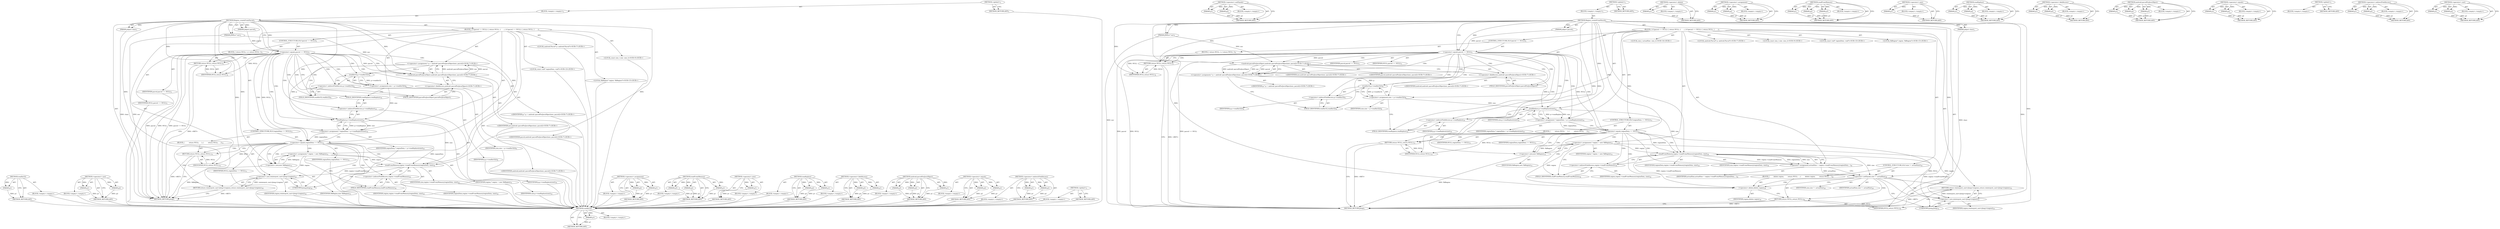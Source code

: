 digraph "&lt;operator&gt;.cast" {
vulnerable_118 [label=<(METHOD,readInt32)>];
vulnerable_119 [label=<(PARAM,p1)>];
vulnerable_120 [label=<(BLOCK,&lt;empty&gt;,&lt;empty&gt;)>];
vulnerable_121 [label=<(METHOD_RETURN,ANY)>];
vulnerable_142 [label=<(METHOD,&lt;operator&gt;.cast)>];
vulnerable_143 [label=<(PARAM,p1)>];
vulnerable_144 [label=<(PARAM,p2)>];
vulnerable_145 [label=<(BLOCK,&lt;empty&gt;,&lt;empty&gt;)>];
vulnerable_146 [label=<(METHOD_RETURN,ANY)>];
vulnerable_6 [label=<(METHOD,&lt;global&gt;)<SUB>1</SUB>>];
vulnerable_7 [label=<(BLOCK,&lt;empty&gt;,&lt;empty&gt;)<SUB>1</SUB>>];
vulnerable_8 [label=<(METHOD,Region_createFromParcel)<SUB>1</SUB>>];
vulnerable_9 [label=<(PARAM,JNIEnv* env)<SUB>1</SUB>>];
vulnerable_10 [label=<(PARAM,jobject clazz)<SUB>1</SUB>>];
vulnerable_11 [label=<(PARAM,jobject parcel)<SUB>1</SUB>>];
vulnerable_12 [label=<(BLOCK,{
 if (parcel == NULL) {
 return NULL;
 }

    ...,{
 if (parcel == NULL) {
 return NULL;
 }

    ...)<SUB>2</SUB>>];
vulnerable_13 [label=<(CONTROL_STRUCTURE,IF,if (parcel == NULL))<SUB>3</SUB>>];
vulnerable_14 [label=<(&lt;operator&gt;.equals,parcel == NULL)<SUB>3</SUB>>];
vulnerable_15 [label=<(IDENTIFIER,parcel,parcel == NULL)<SUB>3</SUB>>];
vulnerable_16 [label=<(IDENTIFIER,NULL,parcel == NULL)<SUB>3</SUB>>];
vulnerable_17 [label=<(BLOCK,{
 return NULL;
 },{
 return NULL;
 })<SUB>3</SUB>>];
vulnerable_18 [label=<(RETURN,return NULL;,return NULL;)<SUB>4</SUB>>];
vulnerable_19 [label=<(IDENTIFIER,NULL,return NULL;)<SUB>4</SUB>>];
vulnerable_20 [label="<(LOCAL,android.Parcel* p: android.Parcel*)<SUB>7</SUB>>"];
vulnerable_21 [label="<(&lt;operator&gt;.assignment,* p = android::parcelForJavaObject(env, parcel))<SUB>7</SUB>>"];
vulnerable_22 [label="<(IDENTIFIER,p,* p = android::parcelForJavaObject(env, parcel))<SUB>7</SUB>>"];
vulnerable_23 [label="<(android.parcelForJavaObject,android::parcelForJavaObject(env, parcel))<SUB>7</SUB>>"];
vulnerable_24 [label="<(&lt;operator&gt;.fieldAccess,android::parcelForJavaObject)<SUB>7</SUB>>"];
vulnerable_25 [label="<(IDENTIFIER,android,android::parcelForJavaObject(env, parcel))<SUB>7</SUB>>"];
vulnerable_26 [label=<(FIELD_IDENTIFIER,parcelForJavaObject,parcelForJavaObject)<SUB>7</SUB>>];
vulnerable_27 [label="<(IDENTIFIER,env,android::parcelForJavaObject(env, parcel))<SUB>7</SUB>>"];
vulnerable_28 [label="<(IDENTIFIER,parcel,android::parcelForJavaObject(env, parcel))<SUB>7</SUB>>"];
vulnerable_29 [label="<(LOCAL,const size_t size: size_t)<SUB>9</SUB>>"];
vulnerable_30 [label=<(&lt;operator&gt;.assignment,size = p-&gt;readInt32())<SUB>9</SUB>>];
vulnerable_31 [label=<(IDENTIFIER,size,size = p-&gt;readInt32())<SUB>9</SUB>>];
vulnerable_32 [label=<(readInt32,p-&gt;readInt32())<SUB>9</SUB>>];
vulnerable_33 [label=<(&lt;operator&gt;.indirectFieldAccess,p-&gt;readInt32)<SUB>9</SUB>>];
vulnerable_34 [label=<(IDENTIFIER,p,p-&gt;readInt32())<SUB>9</SUB>>];
vulnerable_35 [label=<(FIELD_IDENTIFIER,readInt32,readInt32)<SUB>9</SUB>>];
vulnerable_36 [label="<(LOCAL,const void* regionData: void*)<SUB>10</SUB>>"];
vulnerable_37 [label=<(&lt;operator&gt;.assignment,* regionData = p-&gt;readInplace(size))<SUB>10</SUB>>];
vulnerable_38 [label=<(IDENTIFIER,regionData,* regionData = p-&gt;readInplace(size))<SUB>10</SUB>>];
vulnerable_39 [label=<(readInplace,p-&gt;readInplace(size))<SUB>10</SUB>>];
vulnerable_40 [label=<(&lt;operator&gt;.indirectFieldAccess,p-&gt;readInplace)<SUB>10</SUB>>];
vulnerable_41 [label=<(IDENTIFIER,p,p-&gt;readInplace(size))<SUB>10</SUB>>];
vulnerable_42 [label=<(FIELD_IDENTIFIER,readInplace,readInplace)<SUB>10</SUB>>];
vulnerable_43 [label=<(IDENTIFIER,size,p-&gt;readInplace(size))<SUB>10</SUB>>];
vulnerable_44 [label=<(CONTROL_STRUCTURE,IF,if (regionData == NULL))<SUB>11</SUB>>];
vulnerable_45 [label=<(&lt;operator&gt;.equals,regionData == NULL)<SUB>11</SUB>>];
vulnerable_46 [label=<(IDENTIFIER,regionData,regionData == NULL)<SUB>11</SUB>>];
vulnerable_47 [label=<(IDENTIFIER,NULL,regionData == NULL)<SUB>11</SUB>>];
vulnerable_48 [label=<(BLOCK,{

         return NULL;
     },{

         return NULL;
     })<SUB>11</SUB>>];
vulnerable_49 [label=<(RETURN,return NULL;,return NULL;)<SUB>13</SUB>>];
vulnerable_50 [label=<(IDENTIFIER,NULL,return NULL;)<SUB>13</SUB>>];
vulnerable_51 [label="<(LOCAL,SkRegion* region: SkRegion*)<SUB>15</SUB>>"];
vulnerable_52 [label=<(&lt;operator&gt;.assignment,* region = new SkRegion)<SUB>15</SUB>>];
vulnerable_53 [label=<(IDENTIFIER,region,* region = new SkRegion)<SUB>15</SUB>>];
vulnerable_54 [label=<(&lt;operator&gt;.new,new SkRegion)<SUB>15</SUB>>];
vulnerable_55 [label=<(IDENTIFIER,SkRegion,new SkRegion)<SUB>15</SUB>>];
vulnerable_56 [label=<(readFromMemory,region-&gt;readFromMemory(regionData, size))<SUB>16</SUB>>];
vulnerable_57 [label=<(&lt;operator&gt;.indirectFieldAccess,region-&gt;readFromMemory)<SUB>16</SUB>>];
vulnerable_58 [label=<(IDENTIFIER,region,region-&gt;readFromMemory(regionData, size))<SUB>16</SUB>>];
vulnerable_59 [label=<(FIELD_IDENTIFIER,readFromMemory,readFromMemory)<SUB>16</SUB>>];
vulnerable_60 [label=<(IDENTIFIER,regionData,region-&gt;readFromMemory(regionData, size))<SUB>16</SUB>>];
vulnerable_61 [label=<(IDENTIFIER,size,region-&gt;readFromMemory(regionData, size))<SUB>16</SUB>>];
vulnerable_62 [label=<(RETURN,return reinterpret_cast&lt;jlong&gt;(region);,return reinterpret_cast&lt;jlong&gt;(region);)<SUB>18</SUB>>];
vulnerable_63 [label=<(&lt;operator&gt;.cast,reinterpret_cast&lt;jlong&gt;(region))<SUB>18</SUB>>];
vulnerable_64 [label=<(UNKNOWN,jlong,jlong)<SUB>18</SUB>>];
vulnerable_65 [label=<(IDENTIFIER,region,reinterpret_cast&lt;jlong&gt;(region))<SUB>18</SUB>>];
vulnerable_66 [label=<(METHOD_RETURN,jlong)<SUB>1</SUB>>];
vulnerable_68 [label=<(METHOD_RETURN,ANY)<SUB>1</SUB>>];
vulnerable_102 [label=<(METHOD,&lt;operator&gt;.assignment)>];
vulnerable_103 [label=<(PARAM,p1)>];
vulnerable_104 [label=<(PARAM,p2)>];
vulnerable_105 [label=<(BLOCK,&lt;empty&gt;,&lt;empty&gt;)>];
vulnerable_106 [label=<(METHOD_RETURN,ANY)>];
vulnerable_136 [label=<(METHOD,readFromMemory)>];
vulnerable_137 [label=<(PARAM,p1)>];
vulnerable_138 [label=<(PARAM,p2)>];
vulnerable_139 [label=<(PARAM,p3)>];
vulnerable_140 [label=<(BLOCK,&lt;empty&gt;,&lt;empty&gt;)>];
vulnerable_141 [label=<(METHOD_RETURN,ANY)>];
vulnerable_132 [label=<(METHOD,&lt;operator&gt;.new)>];
vulnerable_133 [label=<(PARAM,p1)>];
vulnerable_134 [label=<(BLOCK,&lt;empty&gt;,&lt;empty&gt;)>];
vulnerable_135 [label=<(METHOD_RETURN,ANY)>];
vulnerable_127 [label=<(METHOD,readInplace)>];
vulnerable_128 [label=<(PARAM,p1)>];
vulnerable_129 [label=<(PARAM,p2)>];
vulnerable_130 [label=<(BLOCK,&lt;empty&gt;,&lt;empty&gt;)>];
vulnerable_131 [label=<(METHOD_RETURN,ANY)>];
vulnerable_113 [label=<(METHOD,&lt;operator&gt;.fieldAccess)>];
vulnerable_114 [label=<(PARAM,p1)>];
vulnerable_115 [label=<(PARAM,p2)>];
vulnerable_116 [label=<(BLOCK,&lt;empty&gt;,&lt;empty&gt;)>];
vulnerable_117 [label=<(METHOD_RETURN,ANY)>];
vulnerable_107 [label=<(METHOD,android.parcelForJavaObject)>];
vulnerable_108 [label=<(PARAM,p1)>];
vulnerable_109 [label=<(PARAM,p2)>];
vulnerable_110 [label=<(PARAM,p3)>];
vulnerable_111 [label=<(BLOCK,&lt;empty&gt;,&lt;empty&gt;)>];
vulnerable_112 [label=<(METHOD_RETURN,ANY)>];
vulnerable_97 [label=<(METHOD,&lt;operator&gt;.equals)>];
vulnerable_98 [label=<(PARAM,p1)>];
vulnerable_99 [label=<(PARAM,p2)>];
vulnerable_100 [label=<(BLOCK,&lt;empty&gt;,&lt;empty&gt;)>];
vulnerable_101 [label=<(METHOD_RETURN,ANY)>];
vulnerable_91 [label=<(METHOD,&lt;global&gt;)<SUB>1</SUB>>];
vulnerable_92 [label=<(BLOCK,&lt;empty&gt;,&lt;empty&gt;)>];
vulnerable_93 [label=<(METHOD_RETURN,ANY)>];
vulnerable_122 [label=<(METHOD,&lt;operator&gt;.indirectFieldAccess)>];
vulnerable_123 [label=<(PARAM,p1)>];
vulnerable_124 [label=<(PARAM,p2)>];
vulnerable_125 [label=<(BLOCK,&lt;empty&gt;,&lt;empty&gt;)>];
vulnerable_126 [label=<(METHOD_RETURN,ANY)>];
fixed_130 [label=<(METHOD,readInt32)>];
fixed_131 [label=<(PARAM,p1)>];
fixed_132 [label=<(BLOCK,&lt;empty&gt;,&lt;empty&gt;)>];
fixed_133 [label=<(METHOD_RETURN,ANY)>];
fixed_154 [label=<(METHOD,&lt;operator&gt;.notEquals)>];
fixed_155 [label=<(PARAM,p1)>];
fixed_156 [label=<(PARAM,p2)>];
fixed_157 [label=<(BLOCK,&lt;empty&gt;,&lt;empty&gt;)>];
fixed_158 [label=<(METHOD_RETURN,ANY)>];
fixed_6 [label=<(METHOD,&lt;global&gt;)<SUB>1</SUB>>];
fixed_7 [label=<(BLOCK,&lt;empty&gt;,&lt;empty&gt;)<SUB>1</SUB>>];
fixed_8 [label=<(METHOD,Region_createFromParcel)<SUB>1</SUB>>];
fixed_9 [label=<(PARAM,JNIEnv* env)<SUB>1</SUB>>];
fixed_10 [label=<(PARAM,jobject clazz)<SUB>1</SUB>>];
fixed_11 [label=<(PARAM,jobject parcel)<SUB>1</SUB>>];
fixed_12 [label=<(BLOCK,{
 if (parcel == NULL) {
 return NULL;
 }

    ...,{
 if (parcel == NULL) {
 return NULL;
 }

    ...)<SUB>2</SUB>>];
fixed_13 [label=<(CONTROL_STRUCTURE,IF,if (parcel == NULL))<SUB>3</SUB>>];
fixed_14 [label=<(&lt;operator&gt;.equals,parcel == NULL)<SUB>3</SUB>>];
fixed_15 [label=<(IDENTIFIER,parcel,parcel == NULL)<SUB>3</SUB>>];
fixed_16 [label=<(IDENTIFIER,NULL,parcel == NULL)<SUB>3</SUB>>];
fixed_17 [label=<(BLOCK,{
 return NULL;
 },{
 return NULL;
 })<SUB>3</SUB>>];
fixed_18 [label=<(RETURN,return NULL;,return NULL;)<SUB>4</SUB>>];
fixed_19 [label=<(IDENTIFIER,NULL,return NULL;)<SUB>4</SUB>>];
fixed_20 [label="<(LOCAL,android.Parcel* p: android.Parcel*)<SUB>7</SUB>>"];
fixed_21 [label="<(&lt;operator&gt;.assignment,* p = android::parcelForJavaObject(env, parcel))<SUB>7</SUB>>"];
fixed_22 [label="<(IDENTIFIER,p,* p = android::parcelForJavaObject(env, parcel))<SUB>7</SUB>>"];
fixed_23 [label="<(android.parcelForJavaObject,android::parcelForJavaObject(env, parcel))<SUB>7</SUB>>"];
fixed_24 [label="<(&lt;operator&gt;.fieldAccess,android::parcelForJavaObject)<SUB>7</SUB>>"];
fixed_25 [label="<(IDENTIFIER,android,android::parcelForJavaObject(env, parcel))<SUB>7</SUB>>"];
fixed_26 [label=<(FIELD_IDENTIFIER,parcelForJavaObject,parcelForJavaObject)<SUB>7</SUB>>];
fixed_27 [label="<(IDENTIFIER,env,android::parcelForJavaObject(env, parcel))<SUB>7</SUB>>"];
fixed_28 [label="<(IDENTIFIER,parcel,android::parcelForJavaObject(env, parcel))<SUB>7</SUB>>"];
fixed_29 [label="<(LOCAL,const size_t size: size_t)<SUB>9</SUB>>"];
fixed_30 [label=<(&lt;operator&gt;.assignment,size = p-&gt;readInt32())<SUB>9</SUB>>];
fixed_31 [label=<(IDENTIFIER,size,size = p-&gt;readInt32())<SUB>9</SUB>>];
fixed_32 [label=<(readInt32,p-&gt;readInt32())<SUB>9</SUB>>];
fixed_33 [label=<(&lt;operator&gt;.indirectFieldAccess,p-&gt;readInt32)<SUB>9</SUB>>];
fixed_34 [label=<(IDENTIFIER,p,p-&gt;readInt32())<SUB>9</SUB>>];
fixed_35 [label=<(FIELD_IDENTIFIER,readInt32,readInt32)<SUB>9</SUB>>];
fixed_36 [label="<(LOCAL,const void* regionData: void*)<SUB>10</SUB>>"];
fixed_37 [label=<(&lt;operator&gt;.assignment,* regionData = p-&gt;readInplace(size))<SUB>10</SUB>>];
fixed_38 [label=<(IDENTIFIER,regionData,* regionData = p-&gt;readInplace(size))<SUB>10</SUB>>];
fixed_39 [label=<(readInplace,p-&gt;readInplace(size))<SUB>10</SUB>>];
fixed_40 [label=<(&lt;operator&gt;.indirectFieldAccess,p-&gt;readInplace)<SUB>10</SUB>>];
fixed_41 [label=<(IDENTIFIER,p,p-&gt;readInplace(size))<SUB>10</SUB>>];
fixed_42 [label=<(FIELD_IDENTIFIER,readInplace,readInplace)<SUB>10</SUB>>];
fixed_43 [label=<(IDENTIFIER,size,p-&gt;readInplace(size))<SUB>10</SUB>>];
fixed_44 [label=<(CONTROL_STRUCTURE,IF,if (regionData == NULL))<SUB>11</SUB>>];
fixed_45 [label=<(&lt;operator&gt;.equals,regionData == NULL)<SUB>11</SUB>>];
fixed_46 [label=<(IDENTIFIER,regionData,regionData == NULL)<SUB>11</SUB>>];
fixed_47 [label=<(IDENTIFIER,NULL,regionData == NULL)<SUB>11</SUB>>];
fixed_48 [label=<(BLOCK,{

         return NULL;
     },{

         return NULL;
     })<SUB>11</SUB>>];
fixed_49 [label=<(RETURN,return NULL;,return NULL;)<SUB>13</SUB>>];
fixed_50 [label=<(IDENTIFIER,NULL,return NULL;)<SUB>13</SUB>>];
fixed_51 [label="<(LOCAL,SkRegion* region: SkRegion*)<SUB>15</SUB>>"];
fixed_52 [label=<(&lt;operator&gt;.assignment,* region = new SkRegion)<SUB>15</SUB>>];
fixed_53 [label=<(IDENTIFIER,region,* region = new SkRegion)<SUB>15</SUB>>];
fixed_54 [label=<(&lt;operator&gt;.new,new SkRegion)<SUB>15</SUB>>];
fixed_55 [label=<(IDENTIFIER,SkRegion,new SkRegion)<SUB>15</SUB>>];
fixed_56 [label="<(LOCAL,size_t actualSize: size_t)<SUB>16</SUB>>"];
fixed_57 [label=<(&lt;operator&gt;.assignment,actualSize = region-&gt;readFromMemory(regionData,...)<SUB>16</SUB>>];
fixed_58 [label=<(IDENTIFIER,actualSize,actualSize = region-&gt;readFromMemory(regionData,...)<SUB>16</SUB>>];
fixed_59 [label=<(readFromMemory,region-&gt;readFromMemory(regionData, size))<SUB>16</SUB>>];
fixed_60 [label=<(&lt;operator&gt;.indirectFieldAccess,region-&gt;readFromMemory)<SUB>16</SUB>>];
fixed_61 [label=<(IDENTIFIER,region,region-&gt;readFromMemory(regionData, size))<SUB>16</SUB>>];
fixed_62 [label=<(FIELD_IDENTIFIER,readFromMemory,readFromMemory)<SUB>16</SUB>>];
fixed_63 [label=<(IDENTIFIER,regionData,region-&gt;readFromMemory(regionData, size))<SUB>16</SUB>>];
fixed_64 [label=<(IDENTIFIER,size,region-&gt;readFromMemory(regionData, size))<SUB>16</SUB>>];
fixed_65 [label=<(CONTROL_STRUCTURE,IF,if (size != actualSize))<SUB>18</SUB>>];
fixed_66 [label=<(&lt;operator&gt;.notEquals,size != actualSize)<SUB>18</SUB>>];
fixed_67 [label=<(IDENTIFIER,size,size != actualSize)<SUB>18</SUB>>];
fixed_68 [label=<(IDENTIFIER,actualSize,size != actualSize)<SUB>18</SUB>>];
fixed_69 [label=<(BLOCK,{
        delete region;
        return NULL;
 ...,{
        delete region;
        return NULL;
 ...)<SUB>18</SUB>>];
fixed_70 [label=<(&lt;operator&gt;.delete,delete region)<SUB>19</SUB>>];
fixed_71 [label=<(IDENTIFIER,region,delete region)<SUB>19</SUB>>];
fixed_72 [label=<(RETURN,return NULL;,return NULL;)<SUB>20</SUB>>];
fixed_73 [label=<(IDENTIFIER,NULL,return NULL;)<SUB>20</SUB>>];
fixed_74 [label=<(RETURN,return reinterpret_cast&lt;jlong&gt;(region);,return reinterpret_cast&lt;jlong&gt;(region);)<SUB>23</SUB>>];
fixed_75 [label=<(&lt;operator&gt;.cast,reinterpret_cast&lt;jlong&gt;(region))<SUB>23</SUB>>];
fixed_76 [label=<(UNKNOWN,jlong,jlong)<SUB>23</SUB>>];
fixed_77 [label=<(IDENTIFIER,region,reinterpret_cast&lt;jlong&gt;(region))<SUB>23</SUB>>];
fixed_78 [label=<(METHOD_RETURN,jlong)<SUB>1</SUB>>];
fixed_80 [label=<(METHOD_RETURN,ANY)<SUB>1</SUB>>];
fixed_159 [label=<(METHOD,&lt;operator&gt;.delete)>];
fixed_160 [label=<(PARAM,p1)>];
fixed_161 [label=<(BLOCK,&lt;empty&gt;,&lt;empty&gt;)>];
fixed_162 [label=<(METHOD_RETURN,ANY)>];
fixed_114 [label=<(METHOD,&lt;operator&gt;.assignment)>];
fixed_115 [label=<(PARAM,p1)>];
fixed_116 [label=<(PARAM,p2)>];
fixed_117 [label=<(BLOCK,&lt;empty&gt;,&lt;empty&gt;)>];
fixed_118 [label=<(METHOD_RETURN,ANY)>];
fixed_148 [label=<(METHOD,readFromMemory)>];
fixed_149 [label=<(PARAM,p1)>];
fixed_150 [label=<(PARAM,p2)>];
fixed_151 [label=<(PARAM,p3)>];
fixed_152 [label=<(BLOCK,&lt;empty&gt;,&lt;empty&gt;)>];
fixed_153 [label=<(METHOD_RETURN,ANY)>];
fixed_144 [label=<(METHOD,&lt;operator&gt;.new)>];
fixed_145 [label=<(PARAM,p1)>];
fixed_146 [label=<(BLOCK,&lt;empty&gt;,&lt;empty&gt;)>];
fixed_147 [label=<(METHOD_RETURN,ANY)>];
fixed_139 [label=<(METHOD,readInplace)>];
fixed_140 [label=<(PARAM,p1)>];
fixed_141 [label=<(PARAM,p2)>];
fixed_142 [label=<(BLOCK,&lt;empty&gt;,&lt;empty&gt;)>];
fixed_143 [label=<(METHOD_RETURN,ANY)>];
fixed_125 [label=<(METHOD,&lt;operator&gt;.fieldAccess)>];
fixed_126 [label=<(PARAM,p1)>];
fixed_127 [label=<(PARAM,p2)>];
fixed_128 [label=<(BLOCK,&lt;empty&gt;,&lt;empty&gt;)>];
fixed_129 [label=<(METHOD_RETURN,ANY)>];
fixed_119 [label=<(METHOD,android.parcelForJavaObject)>];
fixed_120 [label=<(PARAM,p1)>];
fixed_121 [label=<(PARAM,p2)>];
fixed_122 [label=<(PARAM,p3)>];
fixed_123 [label=<(BLOCK,&lt;empty&gt;,&lt;empty&gt;)>];
fixed_124 [label=<(METHOD_RETURN,ANY)>];
fixed_109 [label=<(METHOD,&lt;operator&gt;.equals)>];
fixed_110 [label=<(PARAM,p1)>];
fixed_111 [label=<(PARAM,p2)>];
fixed_112 [label=<(BLOCK,&lt;empty&gt;,&lt;empty&gt;)>];
fixed_113 [label=<(METHOD_RETURN,ANY)>];
fixed_103 [label=<(METHOD,&lt;global&gt;)<SUB>1</SUB>>];
fixed_104 [label=<(BLOCK,&lt;empty&gt;,&lt;empty&gt;)>];
fixed_105 [label=<(METHOD_RETURN,ANY)>];
fixed_134 [label=<(METHOD,&lt;operator&gt;.indirectFieldAccess)>];
fixed_135 [label=<(PARAM,p1)>];
fixed_136 [label=<(PARAM,p2)>];
fixed_137 [label=<(BLOCK,&lt;empty&gt;,&lt;empty&gt;)>];
fixed_138 [label=<(METHOD_RETURN,ANY)>];
fixed_163 [label=<(METHOD,&lt;operator&gt;.cast)>];
fixed_164 [label=<(PARAM,p1)>];
fixed_165 [label=<(PARAM,p2)>];
fixed_166 [label=<(BLOCK,&lt;empty&gt;,&lt;empty&gt;)>];
fixed_167 [label=<(METHOD_RETURN,ANY)>];
vulnerable_118 -> vulnerable_119  [key=0, label="AST: "];
vulnerable_118 -> vulnerable_119  [key=1, label="DDG: "];
vulnerable_118 -> vulnerable_120  [key=0, label="AST: "];
vulnerable_118 -> vulnerable_121  [key=0, label="AST: "];
vulnerable_118 -> vulnerable_121  [key=1, label="CFG: "];
vulnerable_119 -> vulnerable_121  [key=0, label="DDG: p1"];
vulnerable_120 -> fixed_130  [key=0];
vulnerable_121 -> fixed_130  [key=0];
vulnerable_142 -> vulnerable_143  [key=0, label="AST: "];
vulnerable_142 -> vulnerable_143  [key=1, label="DDG: "];
vulnerable_142 -> vulnerable_145  [key=0, label="AST: "];
vulnerable_142 -> vulnerable_144  [key=0, label="AST: "];
vulnerable_142 -> vulnerable_144  [key=1, label="DDG: "];
vulnerable_142 -> vulnerable_146  [key=0, label="AST: "];
vulnerable_142 -> vulnerable_146  [key=1, label="CFG: "];
vulnerable_143 -> vulnerable_146  [key=0, label="DDG: p1"];
vulnerable_144 -> vulnerable_146  [key=0, label="DDG: p2"];
vulnerable_145 -> fixed_130  [key=0];
vulnerable_146 -> fixed_130  [key=0];
vulnerable_6 -> vulnerable_7  [key=0, label="AST: "];
vulnerable_6 -> vulnerable_68  [key=0, label="AST: "];
vulnerable_6 -> vulnerable_68  [key=1, label="CFG: "];
vulnerable_7 -> vulnerable_8  [key=0, label="AST: "];
vulnerable_8 -> vulnerable_9  [key=0, label="AST: "];
vulnerable_8 -> vulnerable_9  [key=1, label="DDG: "];
vulnerable_8 -> vulnerable_10  [key=0, label="AST: "];
vulnerable_8 -> vulnerable_10  [key=1, label="DDG: "];
vulnerable_8 -> vulnerable_11  [key=0, label="AST: "];
vulnerable_8 -> vulnerable_11  [key=1, label="DDG: "];
vulnerable_8 -> vulnerable_12  [key=0, label="AST: "];
vulnerable_8 -> vulnerable_66  [key=0, label="AST: "];
vulnerable_8 -> vulnerable_14  [key=0, label="CFG: "];
vulnerable_8 -> vulnerable_14  [key=1, label="DDG: "];
vulnerable_8 -> vulnerable_56  [key=0, label="DDG: "];
vulnerable_8 -> vulnerable_63  [key=0, label="DDG: "];
vulnerable_8 -> vulnerable_23  [key=0, label="DDG: "];
vulnerable_8 -> vulnerable_39  [key=0, label="DDG: "];
vulnerable_8 -> vulnerable_45  [key=0, label="DDG: "];
vulnerable_8 -> vulnerable_54  [key=0, label="DDG: "];
vulnerable_8 -> vulnerable_19  [key=0, label="DDG: "];
vulnerable_8 -> vulnerable_50  [key=0, label="DDG: "];
vulnerable_9 -> vulnerable_66  [key=0, label="DDG: env"];
vulnerable_9 -> vulnerable_23  [key=0, label="DDG: env"];
vulnerable_10 -> vulnerable_66  [key=0, label="DDG: clazz"];
vulnerable_11 -> vulnerable_14  [key=0, label="DDG: parcel"];
vulnerable_12 -> vulnerable_13  [key=0, label="AST: "];
vulnerable_12 -> vulnerable_20  [key=0, label="AST: "];
vulnerable_12 -> vulnerable_21  [key=0, label="AST: "];
vulnerable_12 -> vulnerable_29  [key=0, label="AST: "];
vulnerable_12 -> vulnerable_30  [key=0, label="AST: "];
vulnerable_12 -> vulnerable_36  [key=0, label="AST: "];
vulnerable_12 -> vulnerable_37  [key=0, label="AST: "];
vulnerable_12 -> vulnerable_44  [key=0, label="AST: "];
vulnerable_12 -> vulnerable_51  [key=0, label="AST: "];
vulnerable_12 -> vulnerable_52  [key=0, label="AST: "];
vulnerable_12 -> vulnerable_56  [key=0, label="AST: "];
vulnerable_12 -> vulnerable_62  [key=0, label="AST: "];
vulnerable_13 -> vulnerable_14  [key=0, label="AST: "];
vulnerable_13 -> vulnerable_17  [key=0, label="AST: "];
vulnerable_14 -> vulnerable_15  [key=0, label="AST: "];
vulnerable_14 -> vulnerable_16  [key=0, label="AST: "];
vulnerable_14 -> vulnerable_18  [key=0, label="CFG: "];
vulnerable_14 -> vulnerable_18  [key=1, label="CDG: "];
vulnerable_14 -> vulnerable_26  [key=0, label="CFG: "];
vulnerable_14 -> vulnerable_26  [key=1, label="CDG: "];
vulnerable_14 -> vulnerable_66  [key=0, label="DDG: parcel"];
vulnerable_14 -> vulnerable_66  [key=1, label="DDG: NULL"];
vulnerable_14 -> vulnerable_66  [key=2, label="DDG: parcel == NULL"];
vulnerable_14 -> vulnerable_23  [key=0, label="DDG: parcel"];
vulnerable_14 -> vulnerable_23  [key=1, label="CDG: "];
vulnerable_14 -> vulnerable_45  [key=0, label="DDG: NULL"];
vulnerable_14 -> vulnerable_45  [key=1, label="CDG: "];
vulnerable_14 -> vulnerable_19  [key=0, label="DDG: NULL"];
vulnerable_14 -> vulnerable_24  [key=0, label="CDG: "];
vulnerable_14 -> vulnerable_30  [key=0, label="CDG: "];
vulnerable_14 -> vulnerable_21  [key=0, label="CDG: "];
vulnerable_14 -> vulnerable_32  [key=0, label="CDG: "];
vulnerable_14 -> vulnerable_33  [key=0, label="CDG: "];
vulnerable_14 -> vulnerable_42  [key=0, label="CDG: "];
vulnerable_14 -> vulnerable_37  [key=0, label="CDG: "];
vulnerable_14 -> vulnerable_40  [key=0, label="CDG: "];
vulnerable_14 -> vulnerable_35  [key=0, label="CDG: "];
vulnerable_14 -> vulnerable_39  [key=0, label="CDG: "];
vulnerable_15 -> fixed_130  [key=0];
vulnerable_16 -> fixed_130  [key=0];
vulnerable_17 -> vulnerable_18  [key=0, label="AST: "];
vulnerable_18 -> vulnerable_19  [key=0, label="AST: "];
vulnerable_18 -> vulnerable_66  [key=0, label="CFG: "];
vulnerable_18 -> vulnerable_66  [key=1, label="DDG: &lt;RET&gt;"];
vulnerable_19 -> vulnerable_18  [key=0, label="DDG: NULL"];
vulnerable_20 -> fixed_130  [key=0];
vulnerable_21 -> vulnerable_22  [key=0, label="AST: "];
vulnerable_21 -> vulnerable_23  [key=0, label="AST: "];
vulnerable_21 -> vulnerable_35  [key=0, label="CFG: "];
vulnerable_21 -> vulnerable_32  [key=0, label="DDG: p"];
vulnerable_21 -> vulnerable_39  [key=0, label="DDG: p"];
vulnerable_22 -> fixed_130  [key=0];
vulnerable_23 -> vulnerable_24  [key=0, label="AST: "];
vulnerable_23 -> vulnerable_27  [key=0, label="AST: "];
vulnerable_23 -> vulnerable_28  [key=0, label="AST: "];
vulnerable_23 -> vulnerable_21  [key=0, label="CFG: "];
vulnerable_23 -> vulnerable_21  [key=1, label="DDG: android::parcelForJavaObject"];
vulnerable_23 -> vulnerable_21  [key=2, label="DDG: env"];
vulnerable_23 -> vulnerable_21  [key=3, label="DDG: parcel"];
vulnerable_24 -> vulnerable_25  [key=0, label="AST: "];
vulnerable_24 -> vulnerable_26  [key=0, label="AST: "];
vulnerable_24 -> vulnerable_23  [key=0, label="CFG: "];
vulnerable_25 -> fixed_130  [key=0];
vulnerable_26 -> vulnerable_24  [key=0, label="CFG: "];
vulnerable_27 -> fixed_130  [key=0];
vulnerable_28 -> fixed_130  [key=0];
vulnerable_29 -> fixed_130  [key=0];
vulnerable_30 -> vulnerable_31  [key=0, label="AST: "];
vulnerable_30 -> vulnerable_32  [key=0, label="AST: "];
vulnerable_30 -> vulnerable_42  [key=0, label="CFG: "];
vulnerable_30 -> vulnerable_39  [key=0, label="DDG: size"];
vulnerable_31 -> fixed_130  [key=0];
vulnerable_32 -> vulnerable_33  [key=0, label="AST: "];
vulnerable_32 -> vulnerable_30  [key=0, label="CFG: "];
vulnerable_32 -> vulnerable_30  [key=1, label="DDG: p-&gt;readInt32"];
vulnerable_33 -> vulnerable_34  [key=0, label="AST: "];
vulnerable_33 -> vulnerable_35  [key=0, label="AST: "];
vulnerable_33 -> vulnerable_32  [key=0, label="CFG: "];
vulnerable_34 -> fixed_130  [key=0];
vulnerable_35 -> vulnerable_33  [key=0, label="CFG: "];
vulnerable_36 -> fixed_130  [key=0];
vulnerable_37 -> vulnerable_38  [key=0, label="AST: "];
vulnerable_37 -> vulnerable_39  [key=0, label="AST: "];
vulnerable_37 -> vulnerable_45  [key=0, label="CFG: "];
vulnerable_37 -> vulnerable_45  [key=1, label="DDG: regionData"];
vulnerable_38 -> fixed_130  [key=0];
vulnerable_39 -> vulnerable_40  [key=0, label="AST: "];
vulnerable_39 -> vulnerable_43  [key=0, label="AST: "];
vulnerable_39 -> vulnerable_37  [key=0, label="CFG: "];
vulnerable_39 -> vulnerable_37  [key=1, label="DDG: p-&gt;readInplace"];
vulnerable_39 -> vulnerable_37  [key=2, label="DDG: size"];
vulnerable_39 -> vulnerable_56  [key=0, label="DDG: size"];
vulnerable_40 -> vulnerable_41  [key=0, label="AST: "];
vulnerable_40 -> vulnerable_42  [key=0, label="AST: "];
vulnerable_40 -> vulnerable_39  [key=0, label="CFG: "];
vulnerable_41 -> fixed_130  [key=0];
vulnerable_42 -> vulnerable_40  [key=0, label="CFG: "];
vulnerable_43 -> fixed_130  [key=0];
vulnerable_44 -> vulnerable_45  [key=0, label="AST: "];
vulnerable_44 -> vulnerable_48  [key=0, label="AST: "];
vulnerable_45 -> vulnerable_46  [key=0, label="AST: "];
vulnerable_45 -> vulnerable_47  [key=0, label="AST: "];
vulnerable_45 -> vulnerable_49  [key=0, label="CFG: "];
vulnerable_45 -> vulnerable_49  [key=1, label="CDG: "];
vulnerable_45 -> vulnerable_54  [key=0, label="CFG: "];
vulnerable_45 -> vulnerable_54  [key=1, label="CDG: "];
vulnerable_45 -> vulnerable_56  [key=0, label="DDG: regionData"];
vulnerable_45 -> vulnerable_56  [key=1, label="CDG: "];
vulnerable_45 -> vulnerable_50  [key=0, label="DDG: NULL"];
vulnerable_45 -> vulnerable_64  [key=0, label="CDG: "];
vulnerable_45 -> vulnerable_57  [key=0, label="CDG: "];
vulnerable_45 -> vulnerable_52  [key=0, label="CDG: "];
vulnerable_45 -> vulnerable_63  [key=0, label="CDG: "];
vulnerable_45 -> vulnerable_59  [key=0, label="CDG: "];
vulnerable_45 -> vulnerable_62  [key=0, label="CDG: "];
vulnerable_46 -> fixed_130  [key=0];
vulnerable_47 -> fixed_130  [key=0];
vulnerable_48 -> vulnerable_49  [key=0, label="AST: "];
vulnerable_49 -> vulnerable_50  [key=0, label="AST: "];
vulnerable_49 -> vulnerable_66  [key=0, label="CFG: "];
vulnerable_49 -> vulnerable_66  [key=1, label="DDG: &lt;RET&gt;"];
vulnerable_50 -> vulnerable_49  [key=0, label="DDG: NULL"];
vulnerable_51 -> fixed_130  [key=0];
vulnerable_52 -> vulnerable_53  [key=0, label="AST: "];
vulnerable_52 -> vulnerable_54  [key=0, label="AST: "];
vulnerable_52 -> vulnerable_59  [key=0, label="CFG: "];
vulnerable_52 -> vulnerable_56  [key=0, label="DDG: region"];
vulnerable_52 -> vulnerable_63  [key=0, label="DDG: region"];
vulnerable_53 -> fixed_130  [key=0];
vulnerable_54 -> vulnerable_55  [key=0, label="AST: "];
vulnerable_54 -> vulnerable_52  [key=0, label="CFG: "];
vulnerable_54 -> vulnerable_52  [key=1, label="DDG: SkRegion"];
vulnerable_54 -> vulnerable_66  [key=0, label="DDG: SkRegion"];
vulnerable_55 -> fixed_130  [key=0];
vulnerable_56 -> vulnerable_57  [key=0, label="AST: "];
vulnerable_56 -> vulnerable_60  [key=0, label="AST: "];
vulnerable_56 -> vulnerable_61  [key=0, label="AST: "];
vulnerable_56 -> vulnerable_64  [key=0, label="CFG: "];
vulnerable_56 -> vulnerable_63  [key=0, label="DDG: region-&gt;readFromMemory"];
vulnerable_57 -> vulnerable_58  [key=0, label="AST: "];
vulnerable_57 -> vulnerable_59  [key=0, label="AST: "];
vulnerable_57 -> vulnerable_56  [key=0, label="CFG: "];
vulnerable_58 -> fixed_130  [key=0];
vulnerable_59 -> vulnerable_57  [key=0, label="CFG: "];
vulnerable_60 -> fixed_130  [key=0];
vulnerable_61 -> fixed_130  [key=0];
vulnerable_62 -> vulnerable_63  [key=0, label="AST: "];
vulnerable_62 -> vulnerable_66  [key=0, label="CFG: "];
vulnerable_62 -> vulnerable_66  [key=1, label="DDG: &lt;RET&gt;"];
vulnerable_63 -> vulnerable_64  [key=0, label="AST: "];
vulnerable_63 -> vulnerable_65  [key=0, label="AST: "];
vulnerable_63 -> vulnerable_62  [key=0, label="CFG: "];
vulnerable_63 -> vulnerable_62  [key=1, label="DDG: reinterpret_cast&lt;jlong&gt;(region)"];
vulnerable_64 -> vulnerable_63  [key=0, label="CFG: "];
vulnerable_65 -> fixed_130  [key=0];
vulnerable_66 -> fixed_130  [key=0];
vulnerable_68 -> fixed_130  [key=0];
vulnerable_102 -> vulnerable_103  [key=0, label="AST: "];
vulnerable_102 -> vulnerable_103  [key=1, label="DDG: "];
vulnerable_102 -> vulnerable_105  [key=0, label="AST: "];
vulnerable_102 -> vulnerable_104  [key=0, label="AST: "];
vulnerable_102 -> vulnerable_104  [key=1, label="DDG: "];
vulnerable_102 -> vulnerable_106  [key=0, label="AST: "];
vulnerable_102 -> vulnerable_106  [key=1, label="CFG: "];
vulnerable_103 -> vulnerable_106  [key=0, label="DDG: p1"];
vulnerable_104 -> vulnerable_106  [key=0, label="DDG: p2"];
vulnerable_105 -> fixed_130  [key=0];
vulnerable_106 -> fixed_130  [key=0];
vulnerable_136 -> vulnerable_137  [key=0, label="AST: "];
vulnerable_136 -> vulnerable_137  [key=1, label="DDG: "];
vulnerable_136 -> vulnerable_140  [key=0, label="AST: "];
vulnerable_136 -> vulnerable_138  [key=0, label="AST: "];
vulnerable_136 -> vulnerable_138  [key=1, label="DDG: "];
vulnerable_136 -> vulnerable_141  [key=0, label="AST: "];
vulnerable_136 -> vulnerable_141  [key=1, label="CFG: "];
vulnerable_136 -> vulnerable_139  [key=0, label="AST: "];
vulnerable_136 -> vulnerable_139  [key=1, label="DDG: "];
vulnerable_137 -> vulnerable_141  [key=0, label="DDG: p1"];
vulnerable_138 -> vulnerable_141  [key=0, label="DDG: p2"];
vulnerable_139 -> vulnerable_141  [key=0, label="DDG: p3"];
vulnerable_140 -> fixed_130  [key=0];
vulnerable_141 -> fixed_130  [key=0];
vulnerable_132 -> vulnerable_133  [key=0, label="AST: "];
vulnerable_132 -> vulnerable_133  [key=1, label="DDG: "];
vulnerable_132 -> vulnerable_134  [key=0, label="AST: "];
vulnerable_132 -> vulnerable_135  [key=0, label="AST: "];
vulnerable_132 -> vulnerable_135  [key=1, label="CFG: "];
vulnerable_133 -> vulnerable_135  [key=0, label="DDG: p1"];
vulnerable_134 -> fixed_130  [key=0];
vulnerable_135 -> fixed_130  [key=0];
vulnerable_127 -> vulnerable_128  [key=0, label="AST: "];
vulnerable_127 -> vulnerable_128  [key=1, label="DDG: "];
vulnerable_127 -> vulnerable_130  [key=0, label="AST: "];
vulnerable_127 -> vulnerable_129  [key=0, label="AST: "];
vulnerable_127 -> vulnerable_129  [key=1, label="DDG: "];
vulnerable_127 -> vulnerable_131  [key=0, label="AST: "];
vulnerable_127 -> vulnerable_131  [key=1, label="CFG: "];
vulnerable_128 -> vulnerable_131  [key=0, label="DDG: p1"];
vulnerable_129 -> vulnerable_131  [key=0, label="DDG: p2"];
vulnerable_130 -> fixed_130  [key=0];
vulnerable_131 -> fixed_130  [key=0];
vulnerable_113 -> vulnerable_114  [key=0, label="AST: "];
vulnerable_113 -> vulnerable_114  [key=1, label="DDG: "];
vulnerable_113 -> vulnerable_116  [key=0, label="AST: "];
vulnerable_113 -> vulnerable_115  [key=0, label="AST: "];
vulnerable_113 -> vulnerable_115  [key=1, label="DDG: "];
vulnerable_113 -> vulnerable_117  [key=0, label="AST: "];
vulnerable_113 -> vulnerable_117  [key=1, label="CFG: "];
vulnerable_114 -> vulnerable_117  [key=0, label="DDG: p1"];
vulnerable_115 -> vulnerable_117  [key=0, label="DDG: p2"];
vulnerable_116 -> fixed_130  [key=0];
vulnerable_117 -> fixed_130  [key=0];
vulnerable_107 -> vulnerable_108  [key=0, label="AST: "];
vulnerable_107 -> vulnerable_108  [key=1, label="DDG: "];
vulnerable_107 -> vulnerable_111  [key=0, label="AST: "];
vulnerable_107 -> vulnerable_109  [key=0, label="AST: "];
vulnerable_107 -> vulnerable_109  [key=1, label="DDG: "];
vulnerable_107 -> vulnerable_112  [key=0, label="AST: "];
vulnerable_107 -> vulnerable_112  [key=1, label="CFG: "];
vulnerable_107 -> vulnerable_110  [key=0, label="AST: "];
vulnerable_107 -> vulnerable_110  [key=1, label="DDG: "];
vulnerable_108 -> vulnerable_112  [key=0, label="DDG: p1"];
vulnerable_109 -> vulnerable_112  [key=0, label="DDG: p2"];
vulnerable_110 -> vulnerable_112  [key=0, label="DDG: p3"];
vulnerable_111 -> fixed_130  [key=0];
vulnerable_112 -> fixed_130  [key=0];
vulnerable_97 -> vulnerable_98  [key=0, label="AST: "];
vulnerable_97 -> vulnerable_98  [key=1, label="DDG: "];
vulnerable_97 -> vulnerable_100  [key=0, label="AST: "];
vulnerable_97 -> vulnerable_99  [key=0, label="AST: "];
vulnerable_97 -> vulnerable_99  [key=1, label="DDG: "];
vulnerable_97 -> vulnerable_101  [key=0, label="AST: "];
vulnerable_97 -> vulnerable_101  [key=1, label="CFG: "];
vulnerable_98 -> vulnerable_101  [key=0, label="DDG: p1"];
vulnerable_99 -> vulnerable_101  [key=0, label="DDG: p2"];
vulnerable_100 -> fixed_130  [key=0];
vulnerable_101 -> fixed_130  [key=0];
vulnerable_91 -> vulnerable_92  [key=0, label="AST: "];
vulnerable_91 -> vulnerable_93  [key=0, label="AST: "];
vulnerable_91 -> vulnerable_93  [key=1, label="CFG: "];
vulnerable_92 -> fixed_130  [key=0];
vulnerable_93 -> fixed_130  [key=0];
vulnerable_122 -> vulnerable_123  [key=0, label="AST: "];
vulnerable_122 -> vulnerable_123  [key=1, label="DDG: "];
vulnerable_122 -> vulnerable_125  [key=0, label="AST: "];
vulnerable_122 -> vulnerable_124  [key=0, label="AST: "];
vulnerable_122 -> vulnerable_124  [key=1, label="DDG: "];
vulnerable_122 -> vulnerable_126  [key=0, label="AST: "];
vulnerable_122 -> vulnerable_126  [key=1, label="CFG: "];
vulnerable_123 -> vulnerable_126  [key=0, label="DDG: p1"];
vulnerable_124 -> vulnerable_126  [key=0, label="DDG: p2"];
vulnerable_125 -> fixed_130  [key=0];
vulnerable_126 -> fixed_130  [key=0];
fixed_130 -> fixed_131  [key=0, label="AST: "];
fixed_130 -> fixed_131  [key=1, label="DDG: "];
fixed_130 -> fixed_132  [key=0, label="AST: "];
fixed_130 -> fixed_133  [key=0, label="AST: "];
fixed_130 -> fixed_133  [key=1, label="CFG: "];
fixed_131 -> fixed_133  [key=0, label="DDG: p1"];
fixed_154 -> fixed_155  [key=0, label="AST: "];
fixed_154 -> fixed_155  [key=1, label="DDG: "];
fixed_154 -> fixed_157  [key=0, label="AST: "];
fixed_154 -> fixed_156  [key=0, label="AST: "];
fixed_154 -> fixed_156  [key=1, label="DDG: "];
fixed_154 -> fixed_158  [key=0, label="AST: "];
fixed_154 -> fixed_158  [key=1, label="CFG: "];
fixed_155 -> fixed_158  [key=0, label="DDG: p1"];
fixed_156 -> fixed_158  [key=0, label="DDG: p2"];
fixed_6 -> fixed_7  [key=0, label="AST: "];
fixed_6 -> fixed_80  [key=0, label="AST: "];
fixed_6 -> fixed_80  [key=1, label="CFG: "];
fixed_7 -> fixed_8  [key=0, label="AST: "];
fixed_8 -> fixed_9  [key=0, label="AST: "];
fixed_8 -> fixed_9  [key=1, label="DDG: "];
fixed_8 -> fixed_10  [key=0, label="AST: "];
fixed_8 -> fixed_10  [key=1, label="DDG: "];
fixed_8 -> fixed_11  [key=0, label="AST: "];
fixed_8 -> fixed_11  [key=1, label="DDG: "];
fixed_8 -> fixed_12  [key=0, label="AST: "];
fixed_8 -> fixed_78  [key=0, label="AST: "];
fixed_8 -> fixed_14  [key=0, label="CFG: "];
fixed_8 -> fixed_14  [key=1, label="DDG: "];
fixed_8 -> fixed_75  [key=0, label="DDG: "];
fixed_8 -> fixed_23  [key=0, label="DDG: "];
fixed_8 -> fixed_39  [key=0, label="DDG: "];
fixed_8 -> fixed_45  [key=0, label="DDG: "];
fixed_8 -> fixed_54  [key=0, label="DDG: "];
fixed_8 -> fixed_59  [key=0, label="DDG: "];
fixed_8 -> fixed_66  [key=0, label="DDG: "];
fixed_8 -> fixed_19  [key=0, label="DDG: "];
fixed_8 -> fixed_50  [key=0, label="DDG: "];
fixed_8 -> fixed_70  [key=0, label="DDG: "];
fixed_8 -> fixed_73  [key=0, label="DDG: "];
fixed_9 -> fixed_78  [key=0, label="DDG: env"];
fixed_9 -> fixed_23  [key=0, label="DDG: env"];
fixed_10 -> fixed_78  [key=0, label="DDG: clazz"];
fixed_11 -> fixed_14  [key=0, label="DDG: parcel"];
fixed_12 -> fixed_13  [key=0, label="AST: "];
fixed_12 -> fixed_20  [key=0, label="AST: "];
fixed_12 -> fixed_21  [key=0, label="AST: "];
fixed_12 -> fixed_29  [key=0, label="AST: "];
fixed_12 -> fixed_30  [key=0, label="AST: "];
fixed_12 -> fixed_36  [key=0, label="AST: "];
fixed_12 -> fixed_37  [key=0, label="AST: "];
fixed_12 -> fixed_44  [key=0, label="AST: "];
fixed_12 -> fixed_51  [key=0, label="AST: "];
fixed_12 -> fixed_52  [key=0, label="AST: "];
fixed_12 -> fixed_56  [key=0, label="AST: "];
fixed_12 -> fixed_57  [key=0, label="AST: "];
fixed_12 -> fixed_65  [key=0, label="AST: "];
fixed_12 -> fixed_74  [key=0, label="AST: "];
fixed_13 -> fixed_14  [key=0, label="AST: "];
fixed_13 -> fixed_17  [key=0, label="AST: "];
fixed_14 -> fixed_15  [key=0, label="AST: "];
fixed_14 -> fixed_16  [key=0, label="AST: "];
fixed_14 -> fixed_18  [key=0, label="CFG: "];
fixed_14 -> fixed_18  [key=1, label="CDG: "];
fixed_14 -> fixed_26  [key=0, label="CFG: "];
fixed_14 -> fixed_26  [key=1, label="CDG: "];
fixed_14 -> fixed_78  [key=0, label="DDG: parcel"];
fixed_14 -> fixed_78  [key=1, label="DDG: NULL"];
fixed_14 -> fixed_78  [key=2, label="DDG: parcel == NULL"];
fixed_14 -> fixed_23  [key=0, label="DDG: parcel"];
fixed_14 -> fixed_23  [key=1, label="CDG: "];
fixed_14 -> fixed_45  [key=0, label="DDG: NULL"];
fixed_14 -> fixed_45  [key=1, label="CDG: "];
fixed_14 -> fixed_19  [key=0, label="DDG: NULL"];
fixed_14 -> fixed_30  [key=0, label="CDG: "];
fixed_14 -> fixed_21  [key=0, label="CDG: "];
fixed_14 -> fixed_32  [key=0, label="CDG: "];
fixed_14 -> fixed_42  [key=0, label="CDG: "];
fixed_14 -> fixed_37  [key=0, label="CDG: "];
fixed_14 -> fixed_40  [key=0, label="CDG: "];
fixed_14 -> fixed_35  [key=0, label="CDG: "];
fixed_14 -> fixed_24  [key=0, label="CDG: "];
fixed_14 -> fixed_33  [key=0, label="CDG: "];
fixed_14 -> fixed_39  [key=0, label="CDG: "];
fixed_17 -> fixed_18  [key=0, label="AST: "];
fixed_18 -> fixed_19  [key=0, label="AST: "];
fixed_18 -> fixed_78  [key=0, label="CFG: "];
fixed_18 -> fixed_78  [key=1, label="DDG: &lt;RET&gt;"];
fixed_19 -> fixed_18  [key=0, label="DDG: NULL"];
fixed_21 -> fixed_22  [key=0, label="AST: "];
fixed_21 -> fixed_23  [key=0, label="AST: "];
fixed_21 -> fixed_35  [key=0, label="CFG: "];
fixed_21 -> fixed_32  [key=0, label="DDG: p"];
fixed_21 -> fixed_39  [key=0, label="DDG: p"];
fixed_23 -> fixed_24  [key=0, label="AST: "];
fixed_23 -> fixed_27  [key=0, label="AST: "];
fixed_23 -> fixed_28  [key=0, label="AST: "];
fixed_23 -> fixed_21  [key=0, label="CFG: "];
fixed_23 -> fixed_21  [key=1, label="DDG: android::parcelForJavaObject"];
fixed_23 -> fixed_21  [key=2, label="DDG: env"];
fixed_23 -> fixed_21  [key=3, label="DDG: parcel"];
fixed_24 -> fixed_25  [key=0, label="AST: "];
fixed_24 -> fixed_26  [key=0, label="AST: "];
fixed_24 -> fixed_23  [key=0, label="CFG: "];
fixed_26 -> fixed_24  [key=0, label="CFG: "];
fixed_30 -> fixed_31  [key=0, label="AST: "];
fixed_30 -> fixed_32  [key=0, label="AST: "];
fixed_30 -> fixed_42  [key=0, label="CFG: "];
fixed_30 -> fixed_39  [key=0, label="DDG: size"];
fixed_32 -> fixed_33  [key=0, label="AST: "];
fixed_32 -> fixed_30  [key=0, label="CFG: "];
fixed_32 -> fixed_30  [key=1, label="DDG: p-&gt;readInt32"];
fixed_33 -> fixed_34  [key=0, label="AST: "];
fixed_33 -> fixed_35  [key=0, label="AST: "];
fixed_33 -> fixed_32  [key=0, label="CFG: "];
fixed_35 -> fixed_33  [key=0, label="CFG: "];
fixed_37 -> fixed_38  [key=0, label="AST: "];
fixed_37 -> fixed_39  [key=0, label="AST: "];
fixed_37 -> fixed_45  [key=0, label="CFG: "];
fixed_37 -> fixed_45  [key=1, label="DDG: regionData"];
fixed_39 -> fixed_40  [key=0, label="AST: "];
fixed_39 -> fixed_43  [key=0, label="AST: "];
fixed_39 -> fixed_37  [key=0, label="CFG: "];
fixed_39 -> fixed_37  [key=1, label="DDG: p-&gt;readInplace"];
fixed_39 -> fixed_37  [key=2, label="DDG: size"];
fixed_39 -> fixed_59  [key=0, label="DDG: size"];
fixed_40 -> fixed_41  [key=0, label="AST: "];
fixed_40 -> fixed_42  [key=0, label="AST: "];
fixed_40 -> fixed_39  [key=0, label="CFG: "];
fixed_42 -> fixed_40  [key=0, label="CFG: "];
fixed_44 -> fixed_45  [key=0, label="AST: "];
fixed_44 -> fixed_48  [key=0, label="AST: "];
fixed_45 -> fixed_46  [key=0, label="AST: "];
fixed_45 -> fixed_47  [key=0, label="AST: "];
fixed_45 -> fixed_49  [key=0, label="CFG: "];
fixed_45 -> fixed_49  [key=1, label="CDG: "];
fixed_45 -> fixed_54  [key=0, label="CFG: "];
fixed_45 -> fixed_54  [key=1, label="CDG: "];
fixed_45 -> fixed_59  [key=0, label="DDG: regionData"];
fixed_45 -> fixed_59  [key=1, label="CDG: "];
fixed_45 -> fixed_50  [key=0, label="DDG: NULL"];
fixed_45 -> fixed_73  [key=0, label="DDG: NULL"];
fixed_45 -> fixed_60  [key=0, label="CDG: "];
fixed_45 -> fixed_57  [key=0, label="CDG: "];
fixed_45 -> fixed_66  [key=0, label="CDG: "];
fixed_45 -> fixed_52  [key=0, label="CDG: "];
fixed_45 -> fixed_62  [key=0, label="CDG: "];
fixed_48 -> fixed_49  [key=0, label="AST: "];
fixed_49 -> fixed_50  [key=0, label="AST: "];
fixed_49 -> fixed_78  [key=0, label="CFG: "];
fixed_49 -> fixed_78  [key=1, label="DDG: &lt;RET&gt;"];
fixed_50 -> fixed_49  [key=0, label="DDG: NULL"];
fixed_52 -> fixed_53  [key=0, label="AST: "];
fixed_52 -> fixed_54  [key=0, label="AST: "];
fixed_52 -> fixed_62  [key=0, label="CFG: "];
fixed_52 -> fixed_75  [key=0, label="DDG: region"];
fixed_52 -> fixed_59  [key=0, label="DDG: region"];
fixed_52 -> fixed_70  [key=0, label="DDG: region"];
fixed_54 -> fixed_55  [key=0, label="AST: "];
fixed_54 -> fixed_52  [key=0, label="CFG: "];
fixed_54 -> fixed_52  [key=1, label="DDG: SkRegion"];
fixed_54 -> fixed_78  [key=0, label="DDG: SkRegion"];
fixed_57 -> fixed_58  [key=0, label="AST: "];
fixed_57 -> fixed_59  [key=0, label="AST: "];
fixed_57 -> fixed_66  [key=0, label="CFG: "];
fixed_57 -> fixed_66  [key=1, label="DDG: actualSize"];
fixed_59 -> fixed_60  [key=0, label="AST: "];
fixed_59 -> fixed_63  [key=0, label="AST: "];
fixed_59 -> fixed_64  [key=0, label="AST: "];
fixed_59 -> fixed_57  [key=0, label="CFG: "];
fixed_59 -> fixed_57  [key=1, label="DDG: region-&gt;readFromMemory"];
fixed_59 -> fixed_57  [key=2, label="DDG: regionData"];
fixed_59 -> fixed_57  [key=3, label="DDG: size"];
fixed_59 -> fixed_75  [key=0, label="DDG: region-&gt;readFromMemory"];
fixed_59 -> fixed_66  [key=0, label="DDG: size"];
fixed_59 -> fixed_70  [key=0, label="DDG: region-&gt;readFromMemory"];
fixed_60 -> fixed_61  [key=0, label="AST: "];
fixed_60 -> fixed_62  [key=0, label="AST: "];
fixed_60 -> fixed_59  [key=0, label="CFG: "];
fixed_62 -> fixed_60  [key=0, label="CFG: "];
fixed_65 -> fixed_66  [key=0, label="AST: "];
fixed_65 -> fixed_69  [key=0, label="AST: "];
fixed_66 -> fixed_67  [key=0, label="AST: "];
fixed_66 -> fixed_68  [key=0, label="AST: "];
fixed_66 -> fixed_76  [key=0, label="CFG: "];
fixed_66 -> fixed_76  [key=1, label="CDG: "];
fixed_66 -> fixed_70  [key=0, label="CFG: "];
fixed_66 -> fixed_70  [key=1, label="CDG: "];
fixed_66 -> fixed_75  [key=0, label="CDG: "];
fixed_66 -> fixed_72  [key=0, label="CDG: "];
fixed_66 -> fixed_74  [key=0, label="CDG: "];
fixed_69 -> fixed_70  [key=0, label="AST: "];
fixed_69 -> fixed_72  [key=0, label="AST: "];
fixed_70 -> fixed_71  [key=0, label="AST: "];
fixed_70 -> fixed_72  [key=0, label="CFG: "];
fixed_72 -> fixed_73  [key=0, label="AST: "];
fixed_72 -> fixed_78  [key=0, label="CFG: "];
fixed_72 -> fixed_78  [key=1, label="DDG: &lt;RET&gt;"];
fixed_73 -> fixed_72  [key=0, label="DDG: NULL"];
fixed_74 -> fixed_75  [key=0, label="AST: "];
fixed_74 -> fixed_78  [key=0, label="CFG: "];
fixed_74 -> fixed_78  [key=1, label="DDG: &lt;RET&gt;"];
fixed_75 -> fixed_76  [key=0, label="AST: "];
fixed_75 -> fixed_77  [key=0, label="AST: "];
fixed_75 -> fixed_74  [key=0, label="CFG: "];
fixed_75 -> fixed_74  [key=1, label="DDG: reinterpret_cast&lt;jlong&gt;(region)"];
fixed_76 -> fixed_75  [key=0, label="CFG: "];
fixed_159 -> fixed_160  [key=0, label="AST: "];
fixed_159 -> fixed_160  [key=1, label="DDG: "];
fixed_159 -> fixed_161  [key=0, label="AST: "];
fixed_159 -> fixed_162  [key=0, label="AST: "];
fixed_159 -> fixed_162  [key=1, label="CFG: "];
fixed_160 -> fixed_162  [key=0, label="DDG: p1"];
fixed_114 -> fixed_115  [key=0, label="AST: "];
fixed_114 -> fixed_115  [key=1, label="DDG: "];
fixed_114 -> fixed_117  [key=0, label="AST: "];
fixed_114 -> fixed_116  [key=0, label="AST: "];
fixed_114 -> fixed_116  [key=1, label="DDG: "];
fixed_114 -> fixed_118  [key=0, label="AST: "];
fixed_114 -> fixed_118  [key=1, label="CFG: "];
fixed_115 -> fixed_118  [key=0, label="DDG: p1"];
fixed_116 -> fixed_118  [key=0, label="DDG: p2"];
fixed_148 -> fixed_149  [key=0, label="AST: "];
fixed_148 -> fixed_149  [key=1, label="DDG: "];
fixed_148 -> fixed_152  [key=0, label="AST: "];
fixed_148 -> fixed_150  [key=0, label="AST: "];
fixed_148 -> fixed_150  [key=1, label="DDG: "];
fixed_148 -> fixed_153  [key=0, label="AST: "];
fixed_148 -> fixed_153  [key=1, label="CFG: "];
fixed_148 -> fixed_151  [key=0, label="AST: "];
fixed_148 -> fixed_151  [key=1, label="DDG: "];
fixed_149 -> fixed_153  [key=0, label="DDG: p1"];
fixed_150 -> fixed_153  [key=0, label="DDG: p2"];
fixed_151 -> fixed_153  [key=0, label="DDG: p3"];
fixed_144 -> fixed_145  [key=0, label="AST: "];
fixed_144 -> fixed_145  [key=1, label="DDG: "];
fixed_144 -> fixed_146  [key=0, label="AST: "];
fixed_144 -> fixed_147  [key=0, label="AST: "];
fixed_144 -> fixed_147  [key=1, label="CFG: "];
fixed_145 -> fixed_147  [key=0, label="DDG: p1"];
fixed_139 -> fixed_140  [key=0, label="AST: "];
fixed_139 -> fixed_140  [key=1, label="DDG: "];
fixed_139 -> fixed_142  [key=0, label="AST: "];
fixed_139 -> fixed_141  [key=0, label="AST: "];
fixed_139 -> fixed_141  [key=1, label="DDG: "];
fixed_139 -> fixed_143  [key=0, label="AST: "];
fixed_139 -> fixed_143  [key=1, label="CFG: "];
fixed_140 -> fixed_143  [key=0, label="DDG: p1"];
fixed_141 -> fixed_143  [key=0, label="DDG: p2"];
fixed_125 -> fixed_126  [key=0, label="AST: "];
fixed_125 -> fixed_126  [key=1, label="DDG: "];
fixed_125 -> fixed_128  [key=0, label="AST: "];
fixed_125 -> fixed_127  [key=0, label="AST: "];
fixed_125 -> fixed_127  [key=1, label="DDG: "];
fixed_125 -> fixed_129  [key=0, label="AST: "];
fixed_125 -> fixed_129  [key=1, label="CFG: "];
fixed_126 -> fixed_129  [key=0, label="DDG: p1"];
fixed_127 -> fixed_129  [key=0, label="DDG: p2"];
fixed_119 -> fixed_120  [key=0, label="AST: "];
fixed_119 -> fixed_120  [key=1, label="DDG: "];
fixed_119 -> fixed_123  [key=0, label="AST: "];
fixed_119 -> fixed_121  [key=0, label="AST: "];
fixed_119 -> fixed_121  [key=1, label="DDG: "];
fixed_119 -> fixed_124  [key=0, label="AST: "];
fixed_119 -> fixed_124  [key=1, label="CFG: "];
fixed_119 -> fixed_122  [key=0, label="AST: "];
fixed_119 -> fixed_122  [key=1, label="DDG: "];
fixed_120 -> fixed_124  [key=0, label="DDG: p1"];
fixed_121 -> fixed_124  [key=0, label="DDG: p2"];
fixed_122 -> fixed_124  [key=0, label="DDG: p3"];
fixed_109 -> fixed_110  [key=0, label="AST: "];
fixed_109 -> fixed_110  [key=1, label="DDG: "];
fixed_109 -> fixed_112  [key=0, label="AST: "];
fixed_109 -> fixed_111  [key=0, label="AST: "];
fixed_109 -> fixed_111  [key=1, label="DDG: "];
fixed_109 -> fixed_113  [key=0, label="AST: "];
fixed_109 -> fixed_113  [key=1, label="CFG: "];
fixed_110 -> fixed_113  [key=0, label="DDG: p1"];
fixed_111 -> fixed_113  [key=0, label="DDG: p2"];
fixed_103 -> fixed_104  [key=0, label="AST: "];
fixed_103 -> fixed_105  [key=0, label="AST: "];
fixed_103 -> fixed_105  [key=1, label="CFG: "];
fixed_134 -> fixed_135  [key=0, label="AST: "];
fixed_134 -> fixed_135  [key=1, label="DDG: "];
fixed_134 -> fixed_137  [key=0, label="AST: "];
fixed_134 -> fixed_136  [key=0, label="AST: "];
fixed_134 -> fixed_136  [key=1, label="DDG: "];
fixed_134 -> fixed_138  [key=0, label="AST: "];
fixed_134 -> fixed_138  [key=1, label="CFG: "];
fixed_135 -> fixed_138  [key=0, label="DDG: p1"];
fixed_136 -> fixed_138  [key=0, label="DDG: p2"];
fixed_163 -> fixed_164  [key=0, label="AST: "];
fixed_163 -> fixed_164  [key=1, label="DDG: "];
fixed_163 -> fixed_166  [key=0, label="AST: "];
fixed_163 -> fixed_165  [key=0, label="AST: "];
fixed_163 -> fixed_165  [key=1, label="DDG: "];
fixed_163 -> fixed_167  [key=0, label="AST: "];
fixed_163 -> fixed_167  [key=1, label="CFG: "];
fixed_164 -> fixed_167  [key=0, label="DDG: p1"];
fixed_165 -> fixed_167  [key=0, label="DDG: p2"];
}
